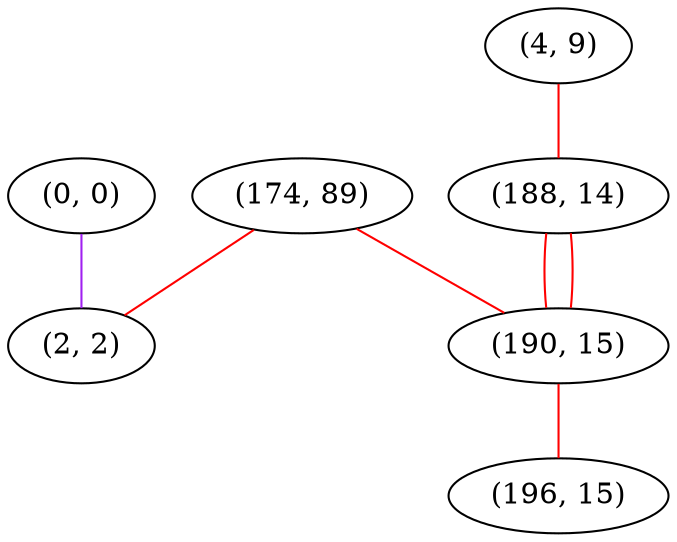 graph "" {
"(0, 0)";
"(4, 9)";
"(174, 89)";
"(188, 14)";
"(2, 2)";
"(190, 15)";
"(196, 15)";
"(0, 0)" -- "(2, 2)"  [color=purple, key=0, weight=4];
"(4, 9)" -- "(188, 14)"  [color=red, key=0, weight=1];
"(174, 89)" -- "(190, 15)"  [color=red, key=0, weight=1];
"(174, 89)" -- "(2, 2)"  [color=red, key=0, weight=1];
"(188, 14)" -- "(190, 15)"  [color=red, key=0, weight=1];
"(188, 14)" -- "(190, 15)"  [color=red, key=1, weight=1];
"(190, 15)" -- "(196, 15)"  [color=red, key=0, weight=1];
}
